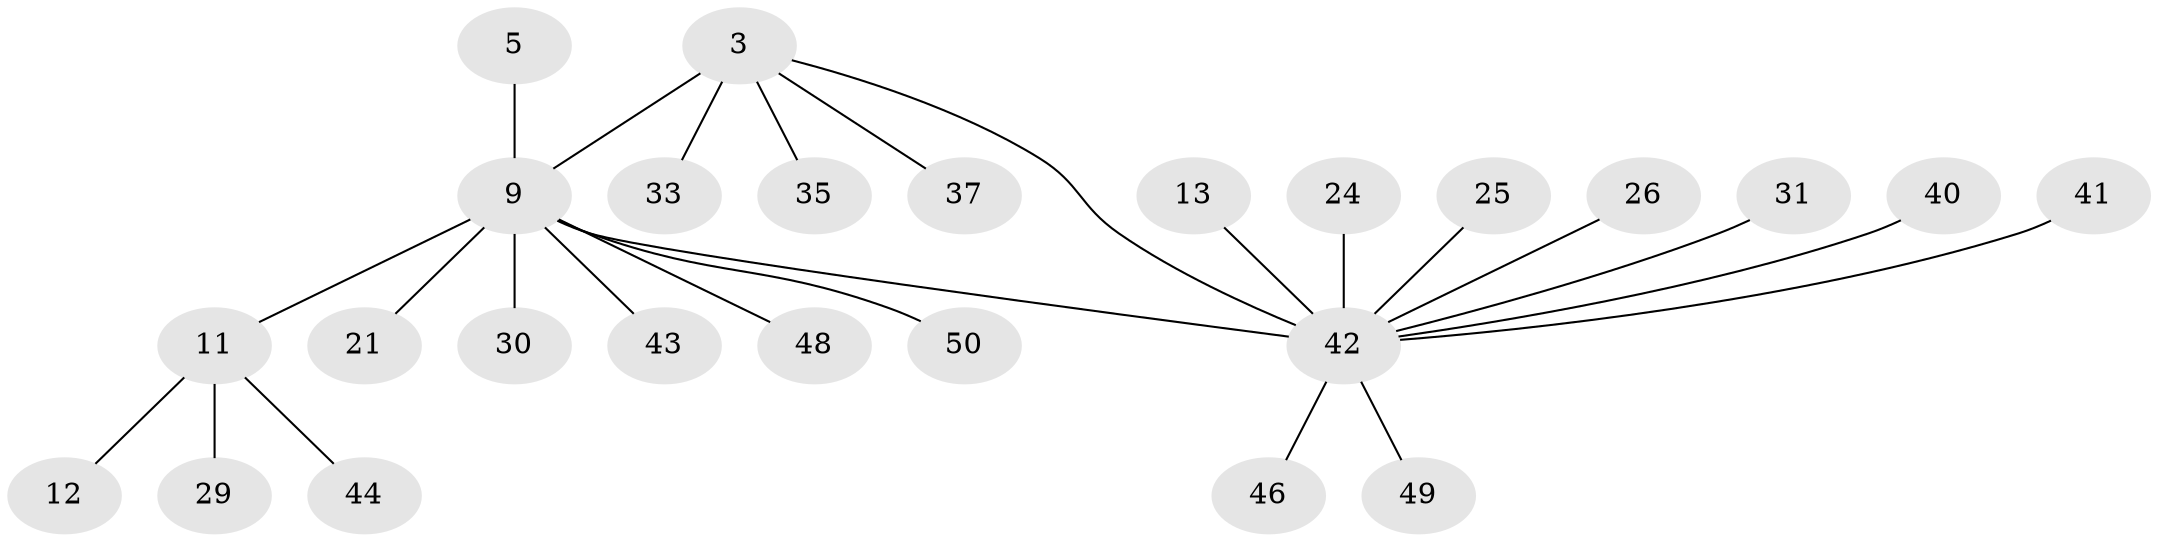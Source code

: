 // original degree distribution, {9: 0.02, 6: 0.04, 3: 0.1, 1: 0.6, 7: 0.02, 10: 0.04, 5: 0.02, 4: 0.04, 2: 0.12}
// Generated by graph-tools (version 1.1) at 2025/57/03/04/25 21:57:56]
// undirected, 25 vertices, 25 edges
graph export_dot {
graph [start="1"]
  node [color=gray90,style=filled];
  3;
  5;
  9 [super="+6"];
  11;
  12;
  13;
  21;
  24;
  25;
  26;
  29;
  30;
  31;
  33;
  35;
  37 [super="+36"];
  40;
  41 [super="+34+39"];
  42 [super="+8+7+18"];
  43;
  44 [super="+32"];
  46;
  48 [super="+47"];
  49;
  50 [super="+14+38+45"];
  3 -- 9 [weight=2];
  3 -- 33;
  3 -- 35;
  3 -- 42;
  3 -- 37;
  5 -- 9;
  9 -- 11 [weight=2];
  9 -- 30;
  9 -- 43;
  9 -- 21;
  9 -- 50;
  9 -- 48;
  9 -- 42 [weight=5];
  11 -- 12;
  11 -- 29;
  11 -- 44;
  13 -- 42;
  24 -- 42 [weight=2];
  25 -- 42;
  26 -- 42 [weight=2];
  31 -- 42;
  40 -- 42;
  41 -- 42 [weight=2];
  42 -- 46;
  42 -- 49;
}
